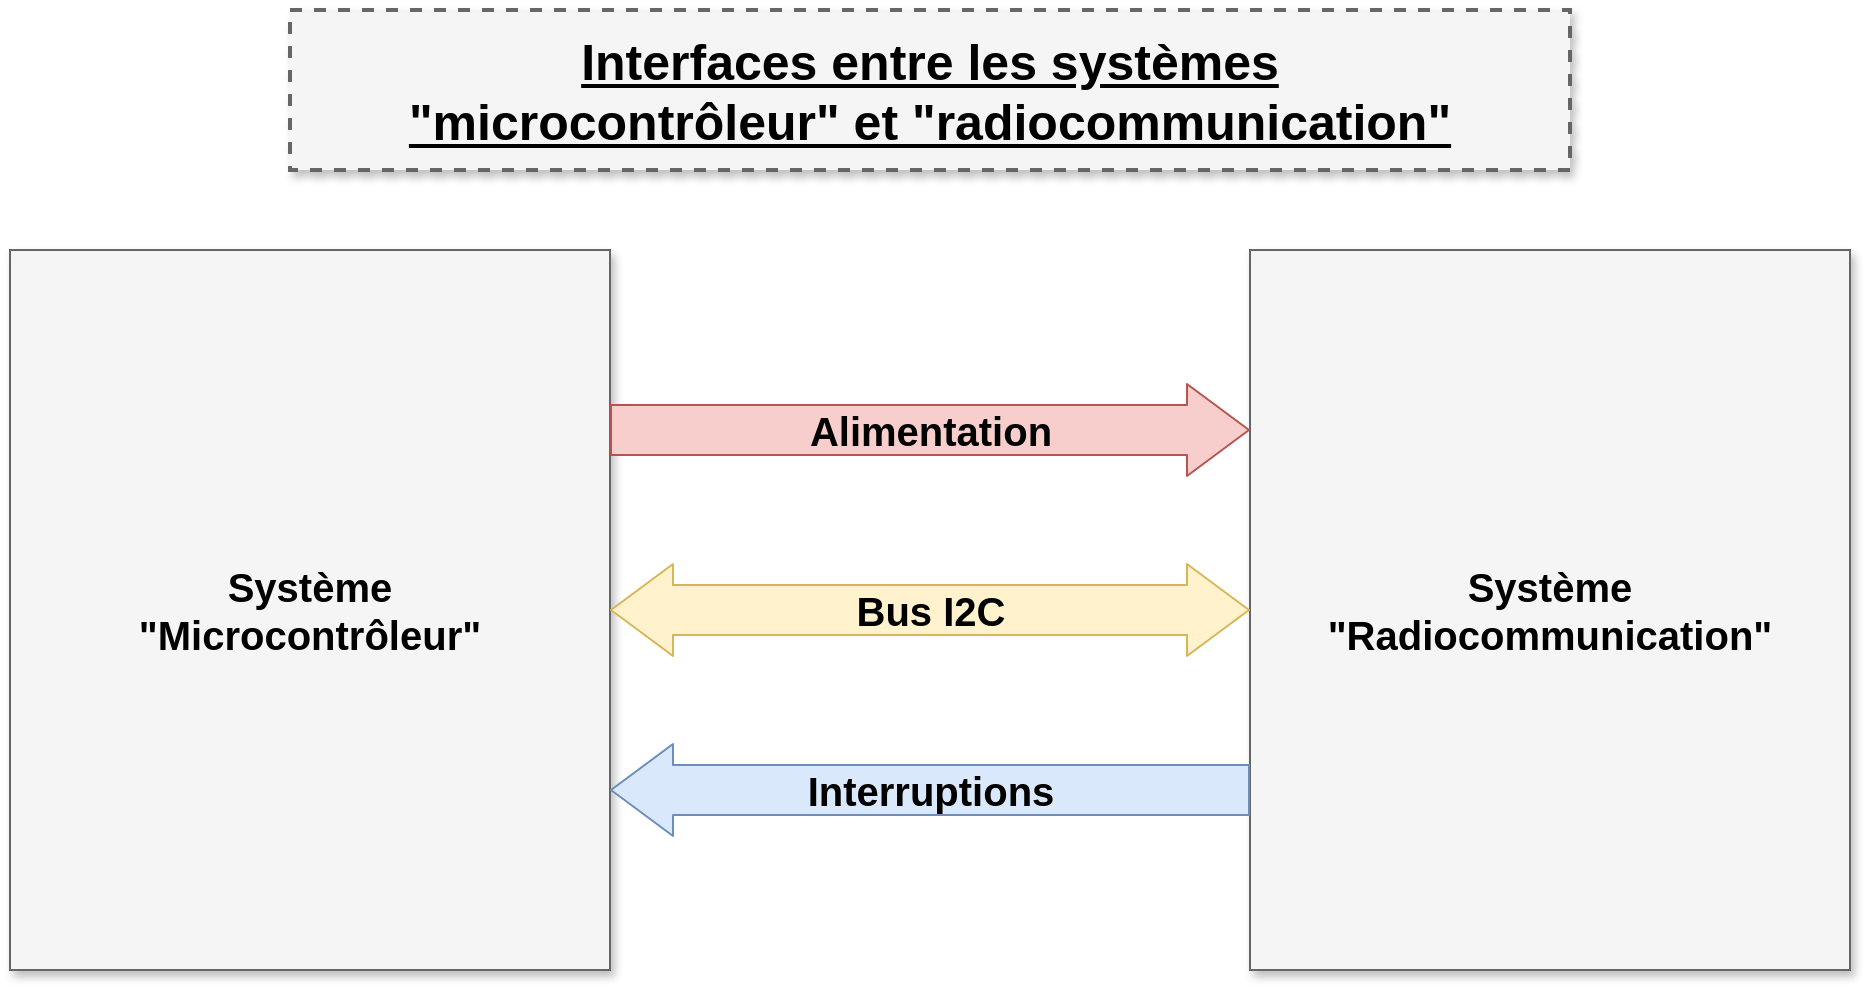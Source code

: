 <mxfile version="10.6.1" type="device"><diagram name="Page-1" id="90a13364-a465-7bf4-72fc-28e22215d7a0"><mxGraphModel dx="1394" dy="821" grid="1" gridSize="10" guides="1" tooltips="1" connect="1" arrows="1" fold="1" page="1" pageScale="1.5" pageWidth="1169" pageHeight="826" background="#ffffff" math="0" shadow="0"><root><mxCell id="0" style=";html=1;"/><mxCell id="1" style=";html=1;" parent="0"/><mxCell id="3a17f1ce550125da-1" value="Interfaces entre les systèmes&lt;br&gt;&quot;microcontrôleur&quot; et &quot;radiocommunication&quot;" style="whiteSpace=wrap;html=1;shadow=1;fontSize=25;fillColor=#f5f5f5;strokeColor=#666666;strokeWidth=2;dashed=1;fontStyle=5;align=center;" parent="1" vertex="1"><mxGeometry x="320" y="80" width="640" height="80" as="geometry"/></mxCell><mxCell id="wtpJjkFb5Zlkew5MtLHU-1" value="Système&lt;br style=&quot;font-size: 20px;&quot;&gt;&quot;Microcontrôleur&quot;&lt;br style=&quot;font-size: 20px;&quot;&gt;" style="whiteSpace=wrap;html=1;shadow=1;fontSize=20;fillColor=#f5f5f5;strokeColor=#666666;fontStyle=1" vertex="1" parent="1"><mxGeometry x="180" y="200" width="300" height="360" as="geometry"/></mxCell><mxCell id="wtpJjkFb5Zlkew5MtLHU-2" value="Système&lt;br style=&quot;font-size: 20px;&quot;&gt;&quot;Radiocommunication&quot;&lt;br style=&quot;font-size: 20px;&quot;&gt;" style="whiteSpace=wrap;html=1;shadow=1;fontSize=20;fillColor=#f5f5f5;strokeColor=#666666;fontStyle=1" vertex="1" parent="1"><mxGeometry x="800" y="200" width="300" height="360" as="geometry"/></mxCell><object label="Bus I2C" id="wtpJjkFb5Zlkew5MtLHU-3"><mxCell style="shape=flexArrow;endArrow=classic;startArrow=classic;html=1;exitX=1;exitY=0.5;exitDx=0;exitDy=0;width=25;endSize=10;startSize=10;fontSize=20;fontStyle=1;labelBackgroundColor=none;fillColor=#fff2cc;strokeColor=#d6b656;" edge="1" parent="1" source="wtpJjkFb5Zlkew5MtLHU-1" target="wtpJjkFb5Zlkew5MtLHU-2"><mxGeometry width="50" height="50" relative="1" as="geometry"><mxPoint x="560" y="330" as="sourcePoint"/><mxPoint x="610" y="280" as="targetPoint"/></mxGeometry></mxCell></object><mxCell id="wtpJjkFb5Zlkew5MtLHU-7" value="Alimentation" style="shape=flexArrow;endArrow=classic;html=1;exitX=1;exitY=0.25;exitDx=0;exitDy=0;entryX=0;entryY=0.25;entryDx=0;entryDy=0;width=25;endSize=10;startSize=10;fillColor=#f8cecc;strokeColor=#b85450;fontSize=20;fontStyle=1;gradientColor=none;labelBackgroundColor=none;" edge="1" parent="1" source="wtpJjkFb5Zlkew5MtLHU-1" target="wtpJjkFb5Zlkew5MtLHU-2"><mxGeometry width="50" height="50" relative="1" as="geometry"><mxPoint x="548.5" y="210" as="sourcePoint"/><mxPoint x="598.5" y="160" as="targetPoint"/></mxGeometry></mxCell><mxCell id="wtpJjkFb5Zlkew5MtLHU-10" value="Interruptions" style="shape=flexArrow;endArrow=classic;html=1;exitX=0;exitY=0.75;exitDx=0;exitDy=0;entryX=1;entryY=0.75;entryDx=0;entryDy=0;endSize=10;width=25;startSize=10;fontStyle=1;labelBackgroundColor=none;fontSize=20;fillColor=#dae8fc;strokeColor=#6c8ebf;" edge="1" parent="1" source="wtpJjkFb5Zlkew5MtLHU-2" target="wtpJjkFb5Zlkew5MtLHU-1"><mxGeometry width="50" height="50" relative="1" as="geometry"><mxPoint x="280" y="470" as="sourcePoint"/><mxPoint x="330" y="420" as="targetPoint"/></mxGeometry></mxCell></root></mxGraphModel></diagram></mxfile>